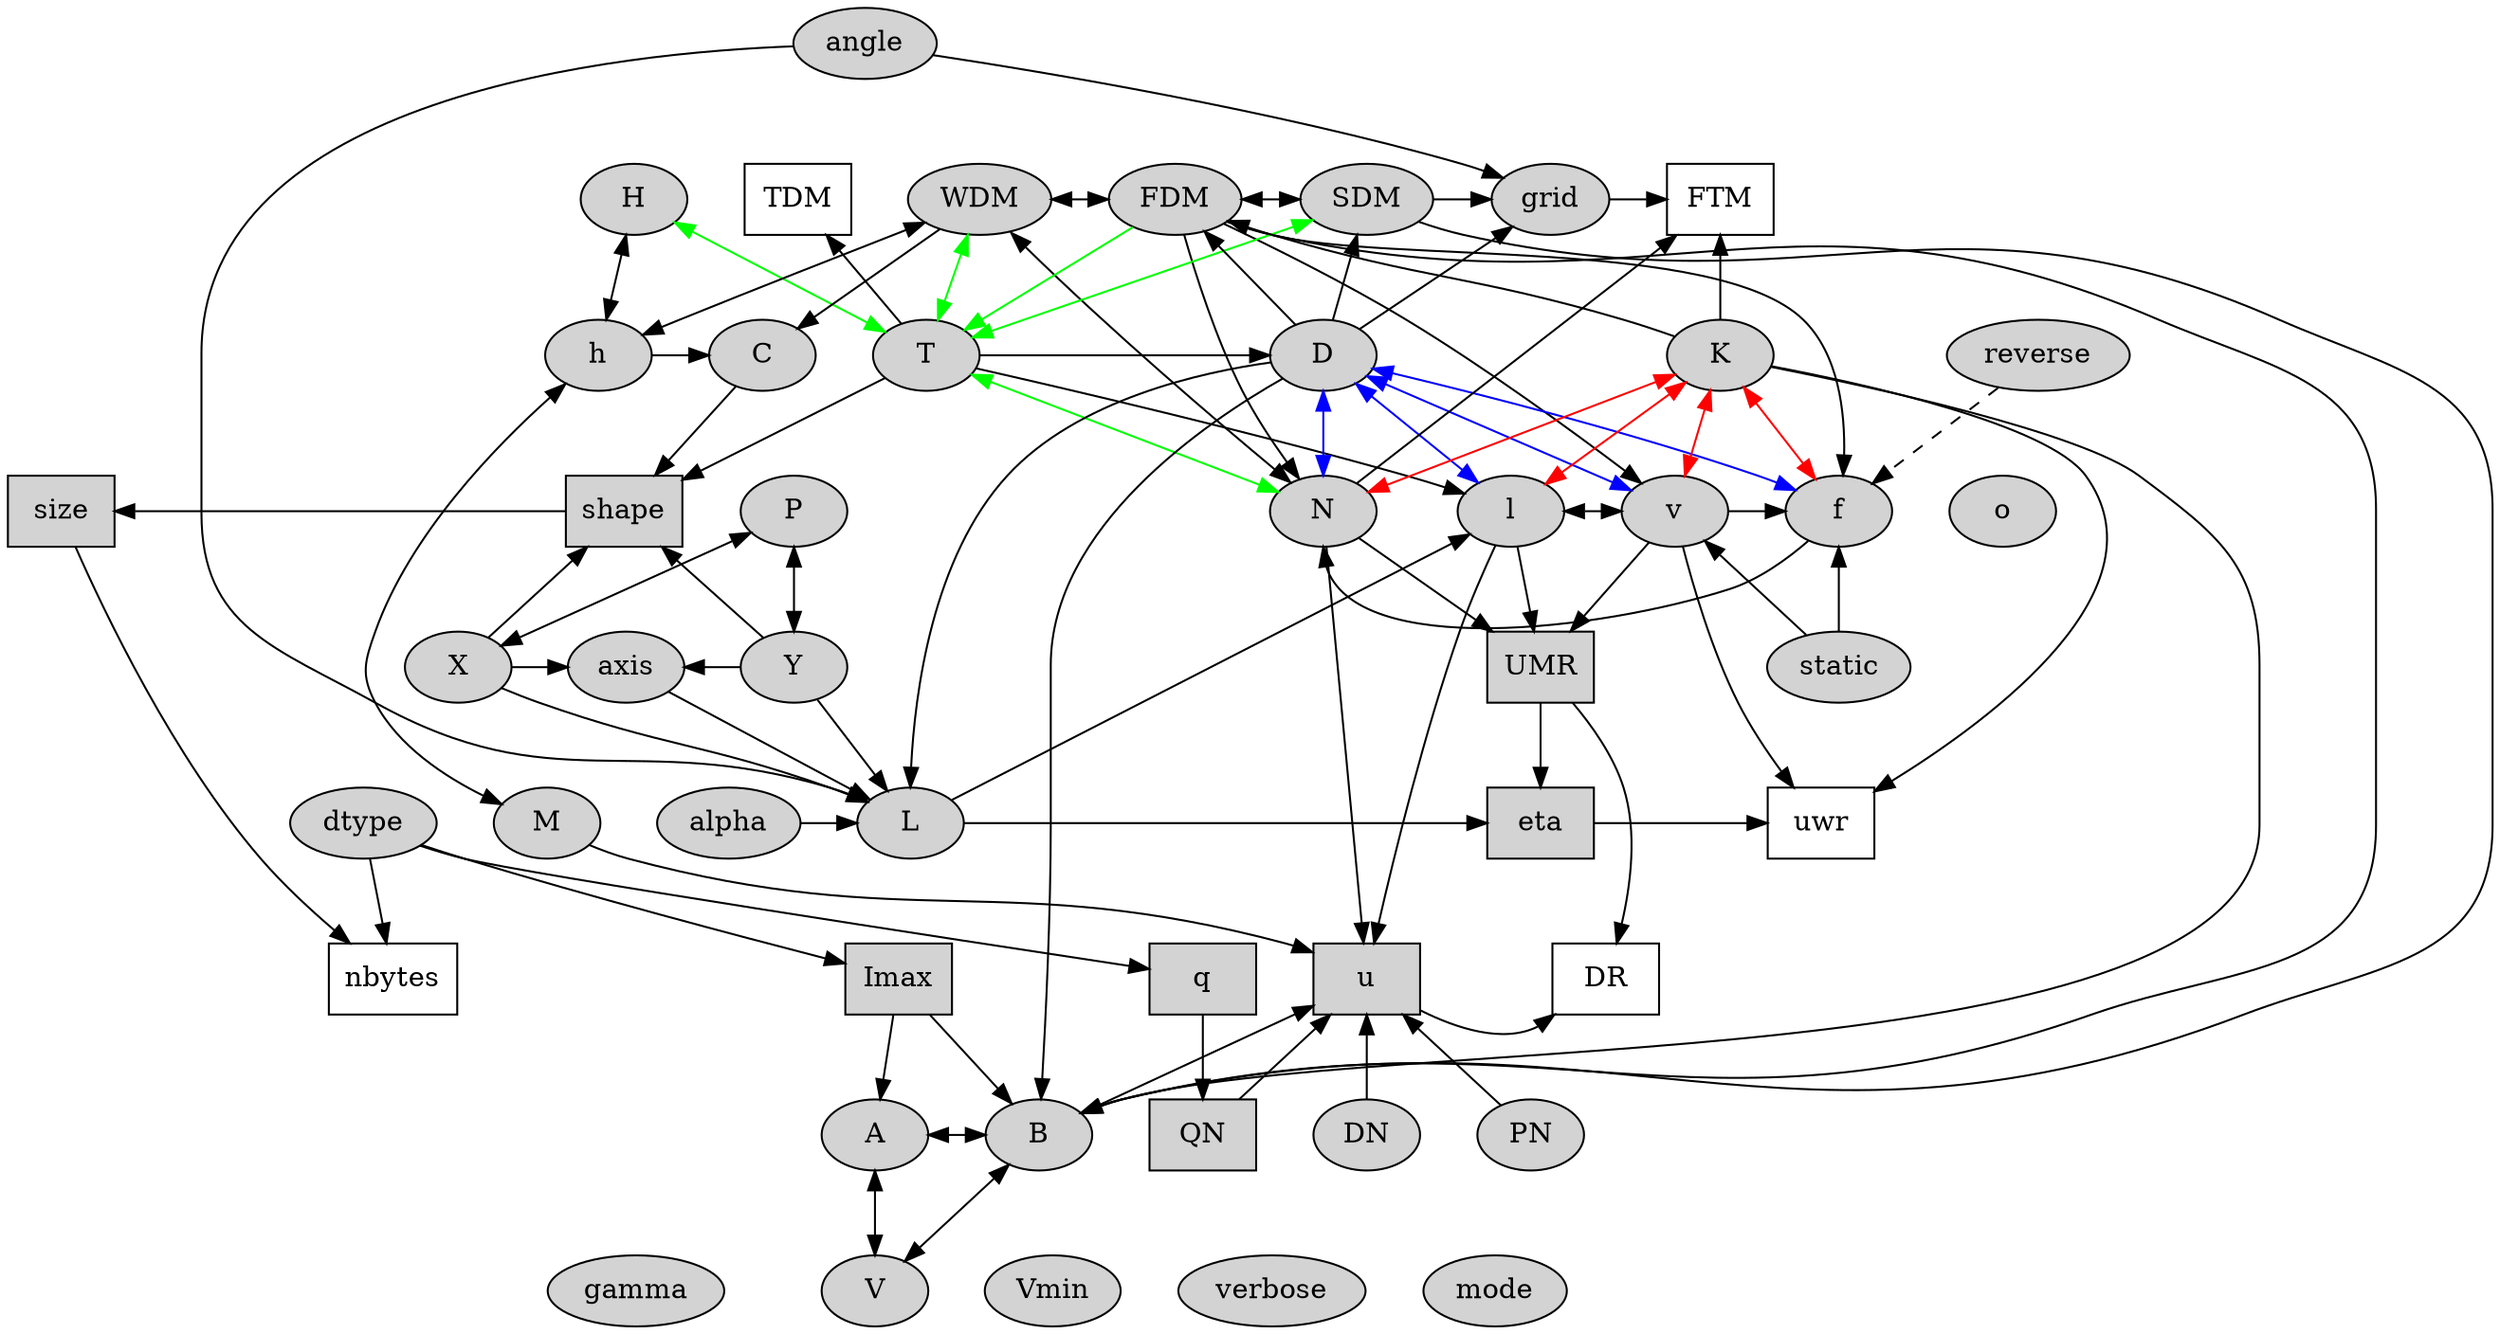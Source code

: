 digraph G {
    graph [compound=True]
    node [style=filled]
    nodesep=0.4  // default: 0.25
    ranksep=0.6  // default: 0.5

    {rank=same; H -> TDM -> WDM -> FDM -> SDM -> grid -> FTM[style=invis][group=1]}
    {rank=same; h -> C -> T -> D -> K -> reverse[style=invis][group=2]}
    {rank=same; size -> shape -> P -> N -> l -> v -> f -> o[style=invis][group=3]}
    {rank=same; X -> axis -> Y -> UMR -> static[style=invis][group=4]}
    {rank=same; dtype -> M -> alpha -> L -> eta -> uwr[style=invis][group=5]}
    //{rank=same; dtype -> M -> angle[style=invis][group=6]}
    {rank=same; nbytes -> Imax -> q -> u -> DR[style=invis][group=7]}
    {rank=same; A -> B -> QN -> DN -> PN[style=invis][group=8]}
    {rank=same; gamma -> V -> Vmin -> verbose -> mode[style=invis][group=9]}

    FTM[shape=box][fillcolor=white]

    H -> {T} [dir=both][color=green]
    TDM -> WDM [style=invis]
    H -> {h} [dir=both]
    WDM -> C[shape=box]
    WDM -> h[dir=both]
    WDM:se -> N[dir=both]
    WDM:e -> FDM [weight=3][dir=both]
    WDM -> T[dir=both][color=green]
    FDM -> {N v f}
    FDM -> T [color=green]
    FDM:e -> SDM [weight=1][dir=both]
    SDM -> T[dir=both][color=green]
    SDM:e -> grid
    SDM -> B
    FDM -> B
    grid:e -> FTM

    C -> shape
    h:e -> C
    h -> M [dir=both]
    h -> size [style=invis]
//    T -> {D K} [constraint=false]
    T -> {TDM shape l}
    T:e -> D
    T -> N [dir=both][color=green]
    D -> {FDM SDM grid L B}
    D -> {N l v f}[dir=both][color=blue]
    K -> {N l v f}[dir=both][color=red]
    K -> {FDM B uwr}
    K -> FTM [weight=5]
    reverse -> f [style=dashed]

    N -> {FTM UMR}
    l -> UMR [weight=13]
    l:e -> v [dir=both]
    v:e -> f
    v -> {UMR uwr}
    f -> N:s

    P -> X [dir=both]
    P -> Y [dir=both]
    X:e -> axis
    X -> {shape L}
    Y -> {shape L}
    Y:w -> axis
    axis -> L
    UMR -> {eta DR}
    static -> {v f}

    M -> u
    alpha:e -> L
    angle -> L
    L:e -> eta
    L -> l
    eta:e -> uwr

    u -> DR:sw [constraint=false]

    dtype -> {Imax q nbytes}

    Imax -> A
    Imax -> B [weight=2]
    q -> QN [weight=2]
    nbytes -> gamma [style=invis]
    Vmin
    verbose
    mode
    o

    A:e -> B [dir=both]
    A -> V [dir=both][weight=3]
    B -> V [dir=both]
    B -> u
    QN -> u
    DN -> u [weight=2]
    PN -> u

    size -> nbytes
    //shape -> size
    size:e -> shape [dir=back][constraint=false]
    shape -> axis [style=invis]

    N -> u
    l -> u
    angle -> grid

    shape[shape=box]
    size[shape=box]
    nbytes[shape=box][fillcolor=white]
    Imax[shape=box]
    q[shape=box]
//    Q[shape=box]
    QN[shape=box]
    UMR[shape=box]
    eta[shape=box]
    u[shape=box]
    TDM[shape=box][fillcolor=white]
    //L[shape=box]
    DR[shape=box][fillcolor=white]
    uwr[shape=box][fillcolor=white]
}
